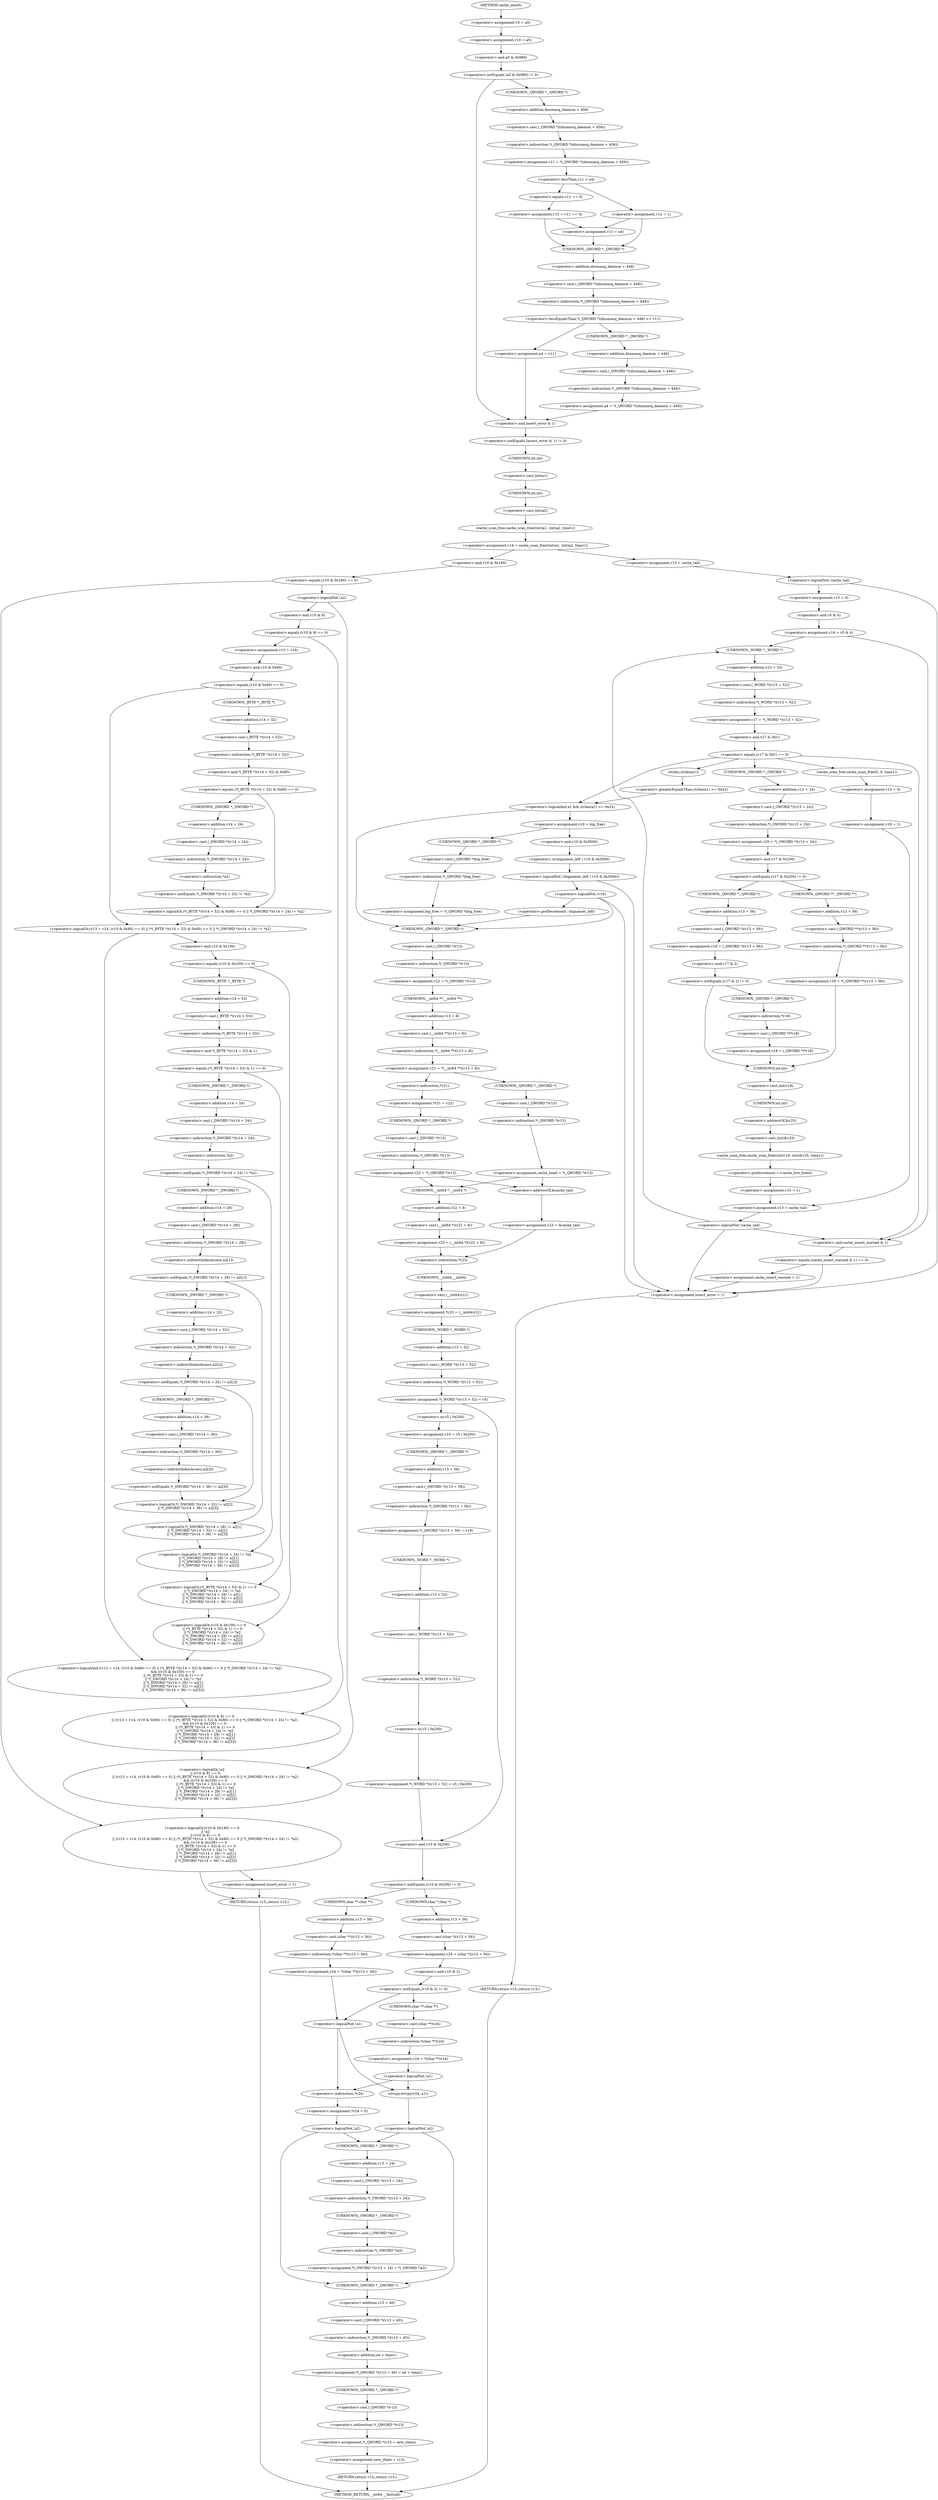 digraph cache_insert {  
"1000140" [label = "(<operator>.assignment,v5 = a5)" ]
"1000143" [label = "(<operator>.assignment,v10 = a5)" ]
"1000147" [label = "(<operator>.notEquals,(a5 & 0x980) != 0)" ]
"1000148" [label = "(<operator>.and,a5 & 0x980)" ]
"1000153" [label = "(<operator>.assignment,v11 = *(_QWORD *)(dnsmasq_daemon + 456))" ]
"1000155" [label = "(<operator>.indirection,*(_QWORD *)(dnsmasq_daemon + 456))" ]
"1000156" [label = "(<operator>.cast,(_QWORD *)(dnsmasq_daemon + 456))" ]
"1000157" [label = "(UNKNOWN,_QWORD *,_QWORD *)" ]
"1000158" [label = "(<operator>.addition,dnsmasq_daemon + 456)" ]
"1000162" [label = "(<operator>.lessThan,v11 < a4)" ]
"1000165" [label = "(<operator>.assignment,v12 = v11 == 0)" ]
"1000167" [label = "(<operator>.equals,v11 == 0)" ]
"1000171" [label = "(<operator>.assignment,v12 = 1)" ]
"1000176" [label = "(<operator>.assignment,v11 = a4)" ]
"1000180" [label = "(<operator>.lessEqualsThan,*(_QWORD *)(dnsmasq_daemon + 448) <= v11)" ]
"1000181" [label = "(<operator>.indirection,*(_QWORD *)(dnsmasq_daemon + 448))" ]
"1000182" [label = "(<operator>.cast,(_QWORD *)(dnsmasq_daemon + 448))" ]
"1000183" [label = "(UNKNOWN,_QWORD *,_QWORD *)" ]
"1000184" [label = "(<operator>.addition,dnsmasq_daemon + 448)" ]
"1000188" [label = "(<operator>.assignment,a4 = v11)" ]
"1000192" [label = "(<operator>.assignment,a4 = *(_QWORD *)(dnsmasq_daemon + 448))" ]
"1000194" [label = "(<operator>.indirection,*(_QWORD *)(dnsmasq_daemon + 448))" ]
"1000195" [label = "(<operator>.cast,(_QWORD *)(dnsmasq_daemon + 448))" ]
"1000196" [label = "(UNKNOWN,_QWORD *,_QWORD *)" ]
"1000197" [label = "(<operator>.addition,dnsmasq_daemon + 448)" ]
"1000201" [label = "(<operator>.notEquals,(insert_error & 1) != 0)" ]
"1000202" [label = "(<operator>.and,insert_error & 1)" ]
"1000207" [label = "(<operator>.assignment,v14 = cache_scan_free((int)a1, (int)a2, time1))" ]
"1000209" [label = "(cache_scan_free,cache_scan_free((int)a1, (int)a2, time1))" ]
"1000210" [label = "(<operator>.cast,(int)a1)" ]
"1000211" [label = "(UNKNOWN,int,int)" ]
"1000213" [label = "(<operator>.cast,(int)a2)" ]
"1000214" [label = "(UNKNOWN,int,int)" ]
"1000221" [label = "(<operator>.logicalOr,(v10 & 0x180) == 0\n      || !a2\n      || (v10 & 8) == 0\n      || ((v13 = v14, (v10 & 0x80) == 0) || (*(_BYTE *)(v14 + 52) & 0x80) == 0 || *(_DWORD *)(v14 + 24) != *a2)\n      && ((v10 & 0x100) == 0\n       || (*(_BYTE *)(v14 + 53) & 1) == 0\n       || *(_DWORD *)(v14 + 24) != *a2\n       || *(_DWORD *)(v14 + 28) != a2[1]\n       || *(_DWORD *)(v14 + 32) != a2[2]\n       || *(_DWORD *)(v14 + 36) != a2[3]))" ]
"1000222" [label = "(<operator>.equals,(v10 & 0x180) == 0)" ]
"1000223" [label = "(<operator>.and,v10 & 0x180)" ]
"1000227" [label = "(<operator>.logicalOr,!a2\n      || (v10 & 8) == 0\n      || ((v13 = v14, (v10 & 0x80) == 0) || (*(_BYTE *)(v14 + 52) & 0x80) == 0 || *(_DWORD *)(v14 + 24) != *a2)\n      && ((v10 & 0x100) == 0\n       || (*(_BYTE *)(v14 + 53) & 1) == 0\n       || *(_DWORD *)(v14 + 24) != *a2\n       || *(_DWORD *)(v14 + 28) != a2[1]\n       || *(_DWORD *)(v14 + 32) != a2[2]\n       || *(_DWORD *)(v14 + 36) != a2[3]))" ]
"1000228" [label = "(<operator>.logicalNot,!a2)" ]
"1000230" [label = "(<operator>.logicalOr,(v10 & 8) == 0\n      || ((v13 = v14, (v10 & 0x80) == 0) || (*(_BYTE *)(v14 + 52) & 0x80) == 0 || *(_DWORD *)(v14 + 24) != *a2)\n      && ((v10 & 0x100) == 0\n       || (*(_BYTE *)(v14 + 53) & 1) == 0\n       || *(_DWORD *)(v14 + 24) != *a2\n       || *(_DWORD *)(v14 + 28) != a2[1]\n       || *(_DWORD *)(v14 + 32) != a2[2]\n       || *(_DWORD *)(v14 + 36) != a2[3]))" ]
"1000231" [label = "(<operator>.equals,(v10 & 8) == 0)" ]
"1000232" [label = "(<operator>.and,v10 & 8)" ]
"1000236" [label = "(<operator>.logicalAnd,((v13 = v14, (v10 & 0x80) == 0) || (*(_BYTE *)(v14 + 52) & 0x80) == 0 || *(_DWORD *)(v14 + 24) != *a2)\n      && ((v10 & 0x100) == 0\n       || (*(_BYTE *)(v14 + 53) & 1) == 0\n       || *(_DWORD *)(v14 + 24) != *a2\n       || *(_DWORD *)(v14 + 28) != a2[1]\n       || *(_DWORD *)(v14 + 32) != a2[2]\n       || *(_DWORD *)(v14 + 36) != a2[3]))" ]
"1000237" [label = "(<operator>.logicalOr,(v13 = v14, (v10 & 0x80) == 0) || (*(_BYTE *)(v14 + 52) & 0x80) == 0 || *(_DWORD *)(v14 + 24) != *a2)" ]
"1000239" [label = "(<operator>.assignment,v13 = v14)" ]
"1000242" [label = "(<operator>.equals,(v10 & 0x80) == 0)" ]
"1000243" [label = "(<operator>.and,v10 & 0x80)" ]
"1000247" [label = "(<operator>.logicalOr,(*(_BYTE *)(v14 + 52) & 0x80) == 0 || *(_DWORD *)(v14 + 24) != *a2)" ]
"1000248" [label = "(<operator>.equals,(*(_BYTE *)(v14 + 52) & 0x80) == 0)" ]
"1000249" [label = "(<operator>.and,*(_BYTE *)(v14 + 52) & 0x80)" ]
"1000250" [label = "(<operator>.indirection,*(_BYTE *)(v14 + 52))" ]
"1000251" [label = "(<operator>.cast,(_BYTE *)(v14 + 52))" ]
"1000252" [label = "(UNKNOWN,_BYTE *,_BYTE *)" ]
"1000253" [label = "(<operator>.addition,v14 + 52)" ]
"1000258" [label = "(<operator>.notEquals,*(_DWORD *)(v14 + 24) != *a2)" ]
"1000259" [label = "(<operator>.indirection,*(_DWORD *)(v14 + 24))" ]
"1000260" [label = "(<operator>.cast,(_DWORD *)(v14 + 24))" ]
"1000261" [label = "(UNKNOWN,_DWORD *,_DWORD *)" ]
"1000262" [label = "(<operator>.addition,v14 + 24)" ]
"1000265" [label = "(<operator>.indirection,*a2)" ]
"1000267" [label = "(<operator>.logicalOr,(v10 & 0x100) == 0\n       || (*(_BYTE *)(v14 + 53) & 1) == 0\n       || *(_DWORD *)(v14 + 24) != *a2\n       || *(_DWORD *)(v14 + 28) != a2[1]\n       || *(_DWORD *)(v14 + 32) != a2[2]\n       || *(_DWORD *)(v14 + 36) != a2[3])" ]
"1000268" [label = "(<operator>.equals,(v10 & 0x100) == 0)" ]
"1000269" [label = "(<operator>.and,v10 & 0x100)" ]
"1000273" [label = "(<operator>.logicalOr,(*(_BYTE *)(v14 + 53) & 1) == 0\n       || *(_DWORD *)(v14 + 24) != *a2\n       || *(_DWORD *)(v14 + 28) != a2[1]\n       || *(_DWORD *)(v14 + 32) != a2[2]\n       || *(_DWORD *)(v14 + 36) != a2[3])" ]
"1000274" [label = "(<operator>.equals,(*(_BYTE *)(v14 + 53) & 1) == 0)" ]
"1000275" [label = "(<operator>.and,*(_BYTE *)(v14 + 53) & 1)" ]
"1000276" [label = "(<operator>.indirection,*(_BYTE *)(v14 + 53))" ]
"1000277" [label = "(<operator>.cast,(_BYTE *)(v14 + 53))" ]
"1000278" [label = "(UNKNOWN,_BYTE *,_BYTE *)" ]
"1000279" [label = "(<operator>.addition,v14 + 53)" ]
"1000284" [label = "(<operator>.logicalOr,*(_DWORD *)(v14 + 24) != *a2\n       || *(_DWORD *)(v14 + 28) != a2[1]\n       || *(_DWORD *)(v14 + 32) != a2[2]\n       || *(_DWORD *)(v14 + 36) != a2[3])" ]
"1000285" [label = "(<operator>.notEquals,*(_DWORD *)(v14 + 24) != *a2)" ]
"1000286" [label = "(<operator>.indirection,*(_DWORD *)(v14 + 24))" ]
"1000287" [label = "(<operator>.cast,(_DWORD *)(v14 + 24))" ]
"1000288" [label = "(UNKNOWN,_DWORD *,_DWORD *)" ]
"1000289" [label = "(<operator>.addition,v14 + 24)" ]
"1000292" [label = "(<operator>.indirection,*a2)" ]
"1000294" [label = "(<operator>.logicalOr,*(_DWORD *)(v14 + 28) != a2[1]\n       || *(_DWORD *)(v14 + 32) != a2[2]\n       || *(_DWORD *)(v14 + 36) != a2[3])" ]
"1000295" [label = "(<operator>.notEquals,*(_DWORD *)(v14 + 28) != a2[1])" ]
"1000296" [label = "(<operator>.indirection,*(_DWORD *)(v14 + 28))" ]
"1000297" [label = "(<operator>.cast,(_DWORD *)(v14 + 28))" ]
"1000298" [label = "(UNKNOWN,_DWORD *,_DWORD *)" ]
"1000299" [label = "(<operator>.addition,v14 + 28)" ]
"1000302" [label = "(<operator>.indirectIndexAccess,a2[1])" ]
"1000305" [label = "(<operator>.logicalOr,*(_DWORD *)(v14 + 32) != a2[2]\n       || *(_DWORD *)(v14 + 36) != a2[3])" ]
"1000306" [label = "(<operator>.notEquals,*(_DWORD *)(v14 + 32) != a2[2])" ]
"1000307" [label = "(<operator>.indirection,*(_DWORD *)(v14 + 32))" ]
"1000308" [label = "(<operator>.cast,(_DWORD *)(v14 + 32))" ]
"1000309" [label = "(UNKNOWN,_DWORD *,_DWORD *)" ]
"1000310" [label = "(<operator>.addition,v14 + 32)" ]
"1000313" [label = "(<operator>.indirectIndexAccess,a2[2])" ]
"1000316" [label = "(<operator>.notEquals,*(_DWORD *)(v14 + 36) != a2[3])" ]
"1000317" [label = "(<operator>.indirection,*(_DWORD *)(v14 + 36))" ]
"1000318" [label = "(<operator>.cast,(_DWORD *)(v14 + 36))" ]
"1000319" [label = "(UNKNOWN,_DWORD *,_DWORD *)" ]
"1000320" [label = "(<operator>.addition,v14 + 36)" ]
"1000323" [label = "(<operator>.indirectIndexAccess,a2[3])" ]
"1000328" [label = "(<operator>.assignment,insert_error = 1)" ]
"1000331" [label = "(RETURN,return v13;,return v13;)" ]
"1000333" [label = "(<operator>.assignment,v13 = cache_tail)" ]
"1000337" [label = "(<operator>.logicalNot,!cache_tail)" ]
"1000340" [label = "(<operator>.assignment,v15 = 0)" ]
"1000343" [label = "(<operator>.assignment,v16 = v5 & 4)" ]
"1000345" [label = "(<operator>.and,v5 & 4)" ]
"1000351" [label = "(<operator>.assignment,v17 = *(_WORD *)(v13 + 52))" ]
"1000353" [label = "(<operator>.indirection,*(_WORD *)(v13 + 52))" ]
"1000354" [label = "(<operator>.cast,(_WORD *)(v13 + 52))" ]
"1000355" [label = "(UNKNOWN,_WORD *,_WORD *)" ]
"1000356" [label = "(<operator>.addition,v13 + 52)" ]
"1000360" [label = "(<operator>.equals,(v17 & 0xC) == 0)" ]
"1000361" [label = "(<operator>.and,v17 & 0xC)" ]
"1000367" [label = "(<operator>.logicalAnd,a1 && strlen(a1) >= 0x32)" ]
"1000369" [label = "(<operator>.greaterEqualsThan,strlen(a1) >= 0x32)" ]
"1000370" [label = "(strlen,strlen(a1))" ]
"1000374" [label = "(<operator>.assignment,v19 = big_free)" ]
"1000380" [label = "(<operator>.assignment,big_free = *(_QWORD *)big_free)" ]
"1000382" [label = "(<operator>.indirection,*(_QWORD *)big_free)" ]
"1000383" [label = "(<operator>.cast,(_QWORD *)big_free)" ]
"1000384" [label = "(UNKNOWN,_QWORD *,_QWORD *)" ]
"1000389" [label = "(<operator>.logicalNot,!(bignames_left | v10 & 0x5000))" ]
"1000390" [label = "(<operator>.or,bignames_left | v10 & 0x5000)" ]
"1000392" [label = "(<operator>.and,v10 & 0x5000)" ]
"1000397" [label = "(<operator>.logicalNot,!v19)" ]
"1000402" [label = "(<operator>.preDecrement,--bignames_left)" ]
"1000407" [label = "(<operator>.assignment,v22 = *(_QWORD *)v13)" ]
"1000409" [label = "(<operator>.indirection,*(_QWORD *)v13)" ]
"1000410" [label = "(<operator>.cast,(_QWORD *)v13)" ]
"1000411" [label = "(UNKNOWN,_QWORD *,_QWORD *)" ]
"1000413" [label = "(<operator>.assignment,v21 = *(__int64 **)(v13 + 8))" ]
"1000415" [label = "(<operator>.indirection,*(__int64 **)(v13 + 8))" ]
"1000416" [label = "(<operator>.cast,(__int64 **)(v13 + 8))" ]
"1000417" [label = "(UNKNOWN,__int64 **,__int64 **)" ]
"1000418" [label = "(<operator>.addition,v13 + 8)" ]
"1000424" [label = "(<operator>.assignment,*v21 = v22)" ]
"1000425" [label = "(<operator>.indirection,*v21)" ]
"1000428" [label = "(<operator>.assignment,v22 = *(_QWORD *)v13)" ]
"1000430" [label = "(<operator>.indirection,*(_QWORD *)v13)" ]
"1000431" [label = "(<operator>.cast,(_QWORD *)v13)" ]
"1000432" [label = "(UNKNOWN,_QWORD *,_QWORD *)" ]
"1000436" [label = "(<operator>.assignment,cache_head = *(_QWORD *)v13)" ]
"1000438" [label = "(<operator>.indirection,*(_QWORD *)v13)" ]
"1000439" [label = "(<operator>.cast,(_QWORD *)v13)" ]
"1000440" [label = "(UNKNOWN,_QWORD *,_QWORD *)" ]
"1000444" [label = "(<operator>.assignment,v23 = (__int64 *)(v22 + 8))" ]
"1000446" [label = "(<operator>.cast,(__int64 *)(v22 + 8))" ]
"1000447" [label = "(UNKNOWN,__int64 *,__int64 *)" ]
"1000448" [label = "(<operator>.addition,v22 + 8)" ]
"1000452" [label = "(<operator>.assignment,v23 = &cache_tail)" ]
"1000454" [label = "(<operator>.addressOf,&cache_tail)" ]
"1000456" [label = "(<operator>.assignment,*v23 = (__int64)v21)" ]
"1000457" [label = "(<operator>.indirection,*v23)" ]
"1000459" [label = "(<operator>.cast,(__int64)v21)" ]
"1000460" [label = "(UNKNOWN,__int64,__int64)" ]
"1000462" [label = "(<operator>.assignment,*(_WORD *)(v13 + 52) = v5)" ]
"1000463" [label = "(<operator>.indirection,*(_WORD *)(v13 + 52))" ]
"1000464" [label = "(<operator>.cast,(_WORD *)(v13 + 52))" ]
"1000465" [label = "(UNKNOWN,_WORD *,_WORD *)" ]
"1000466" [label = "(<operator>.addition,v13 + 52)" ]
"1000473" [label = "(<operator>.assignment,v10 = v5 | 0x200)" ]
"1000475" [label = "(<operator>.or,v5 | 0x200)" ]
"1000478" [label = "(<operator>.assignment,*(_QWORD *)(v13 + 56) = v19)" ]
"1000479" [label = "(<operator>.indirection,*(_QWORD *)(v13 + 56))" ]
"1000480" [label = "(<operator>.cast,(_QWORD *)(v13 + 56))" ]
"1000481" [label = "(UNKNOWN,_QWORD *,_QWORD *)" ]
"1000482" [label = "(<operator>.addition,v13 + 56)" ]
"1000486" [label = "(<operator>.assignment,*(_WORD *)(v13 + 52) = v5 | 0x200)" ]
"1000487" [label = "(<operator>.indirection,*(_WORD *)(v13 + 52))" ]
"1000488" [label = "(<operator>.cast,(_WORD *)(v13 + 52))" ]
"1000489" [label = "(UNKNOWN,_WORD *,_WORD *)" ]
"1000490" [label = "(<operator>.addition,v13 + 52)" ]
"1000493" [label = "(<operator>.or,v5 | 0x200)" ]
"1000497" [label = "(<operator>.notEquals,(v10 & 0x200) != 0)" ]
"1000498" [label = "(<operator>.and,v10 & 0x200)" ]
"1000503" [label = "(<operator>.assignment,v24 = *(char **)(v13 + 56))" ]
"1000505" [label = "(<operator>.indirection,*(char **)(v13 + 56))" ]
"1000506" [label = "(<operator>.cast,(char **)(v13 + 56))" ]
"1000507" [label = "(UNKNOWN,char **,char **)" ]
"1000508" [label = "(<operator>.addition,v13 + 56)" ]
"1000513" [label = "(<operator>.assignment,v24 = (char *)(v13 + 56))" ]
"1000515" [label = "(<operator>.cast,(char *)(v13 + 56))" ]
"1000516" [label = "(UNKNOWN,char *,char *)" ]
"1000517" [label = "(<operator>.addition,v13 + 56)" ]
"1000521" [label = "(<operator>.notEquals,(v10 & 2) != 0)" ]
"1000522" [label = "(<operator>.and,v10 & 2)" ]
"1000527" [label = "(<operator>.assignment,v24 = *(char **)v24)" ]
"1000529" [label = "(<operator>.indirection,*(char **)v24)" ]
"1000530" [label = "(<operator>.cast,(char **)v24)" ]
"1000531" [label = "(UNKNOWN,char **,char **)" ]
"1000534" [label = "(<operator>.logicalNot,!a1)" ]
"1000538" [label = "(<operator>.assignment,*v24 = 0)" ]
"1000539" [label = "(<operator>.indirection,*v24)" ]
"1000543" [label = "(<operator>.logicalNot,!a2)" ]
"1000547" [label = "(<operator>.assignment,*(_QWORD *)(v13 + 40) = a4 + time1)" ]
"1000548" [label = "(<operator>.indirection,*(_QWORD *)(v13 + 40))" ]
"1000549" [label = "(<operator>.cast,(_QWORD *)(v13 + 40))" ]
"1000550" [label = "(UNKNOWN,_QWORD *,_QWORD *)" ]
"1000551" [label = "(<operator>.addition,v13 + 40)" ]
"1000554" [label = "(<operator>.addition,a4 + time1)" ]
"1000557" [label = "(<operator>.assignment,*(_QWORD *)v13 = new_chain)" ]
"1000558" [label = "(<operator>.indirection,*(_QWORD *)v13)" ]
"1000559" [label = "(<operator>.cast,(_QWORD *)v13)" ]
"1000560" [label = "(UNKNOWN,_QWORD *,_QWORD *)" ]
"1000563" [label = "(<operator>.assignment,new_chain = v13)" ]
"1000566" [label = "(RETURN,return v13;,return v13;)" ]
"1000569" [label = "(<operator>.assignment,*(_OWORD *)(v13 + 24) = *(_OWORD *)a2)" ]
"1000570" [label = "(<operator>.indirection,*(_OWORD *)(v13 + 24))" ]
"1000571" [label = "(<operator>.cast,(_OWORD *)(v13 + 24))" ]
"1000572" [label = "(UNKNOWN,_OWORD *,_OWORD *)" ]
"1000573" [label = "(<operator>.addition,v13 + 24)" ]
"1000576" [label = "(<operator>.indirection,*(_OWORD *)a2)" ]
"1000577" [label = "(<operator>.cast,(_OWORD *)a2)" ]
"1000578" [label = "(UNKNOWN,_OWORD *,_OWORD *)" ]
"1000582" [label = "(strcpy,strcpy(v24, a1))" ]
"1000586" [label = "(<operator>.logicalNot,!a2)" ]
"1000591" [label = "(<operator>.logicalNot,!a1)" ]
"1000601" [label = "(<operator>.assignment,v25 = *(_OWORD *)(v13 + 24))" ]
"1000603" [label = "(<operator>.indirection,*(_OWORD *)(v13 + 24))" ]
"1000604" [label = "(<operator>.cast,(_OWORD *)(v13 + 24))" ]
"1000605" [label = "(UNKNOWN,_OWORD *,_OWORD *)" ]
"1000606" [label = "(<operator>.addition,v13 + 24)" ]
"1000610" [label = "(<operator>.notEquals,(v17 & 0x200) != 0)" ]
"1000611" [label = "(<operator>.and,v17 & 0x200)" ]
"1000616" [label = "(<operator>.assignment,v18 = *(_QWORD **)(v13 + 56))" ]
"1000618" [label = "(<operator>.indirection,*(_QWORD **)(v13 + 56))" ]
"1000619" [label = "(<operator>.cast,(_QWORD **)(v13 + 56))" ]
"1000620" [label = "(UNKNOWN,_QWORD **,_QWORD **)" ]
"1000621" [label = "(<operator>.addition,v13 + 56)" ]
"1000626" [label = "(<operator>.assignment,v18 = (_QWORD *)(v13 + 56))" ]
"1000628" [label = "(<operator>.cast,(_QWORD *)(v13 + 56))" ]
"1000629" [label = "(UNKNOWN,_QWORD *,_QWORD *)" ]
"1000630" [label = "(<operator>.addition,v13 + 56)" ]
"1000634" [label = "(<operator>.notEquals,(v17 & 2) != 0)" ]
"1000635" [label = "(<operator>.and,v17 & 2)" ]
"1000639" [label = "(<operator>.assignment,v18 = (_QWORD *)*v18)" ]
"1000641" [label = "(<operator>.cast,(_QWORD *)*v18)" ]
"1000642" [label = "(UNKNOWN,_QWORD *,_QWORD *)" ]
"1000643" [label = "(<operator>.indirection,*v18)" ]
"1000645" [label = "(cache_scan_free,cache_scan_free((int)v18, (int)&v25, time1))" ]
"1000646" [label = "(<operator>.cast,(int)v18)" ]
"1000647" [label = "(UNKNOWN,int,int)" ]
"1000649" [label = "(<operator>.cast,(int)&v25)" ]
"1000650" [label = "(UNKNOWN,int,int)" ]
"1000651" [label = "(<operator>.addressOf,&v25)" ]
"1000654" [label = "(<operator>.preIncrement,++cache_live_freed)" ]
"1000656" [label = "(<operator>.assignment,v15 = 1)" ]
"1000661" [label = "(cache_scan_free,cache_scan_free(0, 0, time1))" ]
"1000665" [label = "(<operator>.assignment,v15 = 0)" ]
"1000668" [label = "(<operator>.assignment,v16 = 1)" ]
"1000671" [label = "(<operator>.assignment,v13 = cache_tail)" ]
"1000675" [label = "(<operator>.logicalNot,!cache_tail)" ]
"1000679" [label = "(<operator>.equals,(cache_insert_warned & 1) == 0)" ]
"1000680" [label = "(<operator>.and,cache_insert_warned & 1)" ]
"1000685" [label = "(<operator>.assignment,cache_insert_warned = 1)" ]
"1000690" [label = "(<operator>.assignment,insert_error = 1)" ]
"1000693" [label = "(RETURN,return v13;,return v13;)" ]
"1000117" [label = "(METHOD,cache_insert)" ]
"1000695" [label = "(METHOD_RETURN,__int64 __fastcall)" ]
  "1000140" -> "1000143" 
  "1000143" -> "1000148" 
  "1000147" -> "1000157" 
  "1000147" -> "1000202" 
  "1000148" -> "1000147" 
  "1000153" -> "1000162" 
  "1000155" -> "1000153" 
  "1000156" -> "1000155" 
  "1000157" -> "1000158" 
  "1000158" -> "1000156" 
  "1000162" -> "1000167" 
  "1000162" -> "1000171" 
  "1000165" -> "1000183" 
  "1000165" -> "1000176" 
  "1000167" -> "1000165" 
  "1000171" -> "1000183" 
  "1000171" -> "1000176" 
  "1000176" -> "1000183" 
  "1000180" -> "1000188" 
  "1000180" -> "1000196" 
  "1000181" -> "1000180" 
  "1000182" -> "1000181" 
  "1000183" -> "1000184" 
  "1000184" -> "1000182" 
  "1000188" -> "1000202" 
  "1000192" -> "1000202" 
  "1000194" -> "1000192" 
  "1000195" -> "1000194" 
  "1000196" -> "1000197" 
  "1000197" -> "1000195" 
  "1000201" -> "1000211" 
  "1000202" -> "1000201" 
  "1000207" -> "1000223" 
  "1000207" -> "1000333" 
  "1000209" -> "1000207" 
  "1000210" -> "1000214" 
  "1000211" -> "1000210" 
  "1000213" -> "1000209" 
  "1000214" -> "1000213" 
  "1000221" -> "1000328" 
  "1000221" -> "1000331" 
  "1000222" -> "1000221" 
  "1000222" -> "1000228" 
  "1000223" -> "1000222" 
  "1000227" -> "1000221" 
  "1000228" -> "1000227" 
  "1000228" -> "1000232" 
  "1000230" -> "1000227" 
  "1000231" -> "1000230" 
  "1000231" -> "1000239" 
  "1000232" -> "1000231" 
  "1000236" -> "1000230" 
  "1000237" -> "1000236" 
  "1000237" -> "1000269" 
  "1000239" -> "1000243" 
  "1000242" -> "1000252" 
  "1000242" -> "1000237" 
  "1000243" -> "1000242" 
  "1000247" -> "1000237" 
  "1000248" -> "1000261" 
  "1000248" -> "1000247" 
  "1000249" -> "1000248" 
  "1000250" -> "1000249" 
  "1000251" -> "1000250" 
  "1000252" -> "1000253" 
  "1000253" -> "1000251" 
  "1000258" -> "1000247" 
  "1000259" -> "1000265" 
  "1000260" -> "1000259" 
  "1000261" -> "1000262" 
  "1000262" -> "1000260" 
  "1000265" -> "1000258" 
  "1000267" -> "1000236" 
  "1000268" -> "1000278" 
  "1000268" -> "1000267" 
  "1000269" -> "1000268" 
  "1000273" -> "1000267" 
  "1000274" -> "1000288" 
  "1000274" -> "1000273" 
  "1000275" -> "1000274" 
  "1000276" -> "1000275" 
  "1000277" -> "1000276" 
  "1000278" -> "1000279" 
  "1000279" -> "1000277" 
  "1000284" -> "1000273" 
  "1000285" -> "1000298" 
  "1000285" -> "1000284" 
  "1000286" -> "1000292" 
  "1000287" -> "1000286" 
  "1000288" -> "1000289" 
  "1000289" -> "1000287" 
  "1000292" -> "1000285" 
  "1000294" -> "1000284" 
  "1000295" -> "1000309" 
  "1000295" -> "1000294" 
  "1000296" -> "1000302" 
  "1000297" -> "1000296" 
  "1000298" -> "1000299" 
  "1000299" -> "1000297" 
  "1000302" -> "1000295" 
  "1000305" -> "1000294" 
  "1000306" -> "1000319" 
  "1000306" -> "1000305" 
  "1000307" -> "1000313" 
  "1000308" -> "1000307" 
  "1000309" -> "1000310" 
  "1000310" -> "1000308" 
  "1000313" -> "1000306" 
  "1000316" -> "1000305" 
  "1000317" -> "1000323" 
  "1000318" -> "1000317" 
  "1000319" -> "1000320" 
  "1000320" -> "1000318" 
  "1000323" -> "1000316" 
  "1000328" -> "1000331" 
  "1000331" -> "1000695" 
  "1000333" -> "1000337" 
  "1000337" -> "1000690" 
  "1000337" -> "1000340" 
  "1000340" -> "1000345" 
  "1000343" -> "1000355" 
  "1000343" -> "1000680" 
  "1000345" -> "1000343" 
  "1000351" -> "1000361" 
  "1000353" -> "1000351" 
  "1000354" -> "1000353" 
  "1000355" -> "1000356" 
  "1000356" -> "1000354" 
  "1000360" -> "1000367" 
  "1000360" -> "1000370" 
  "1000360" -> "1000680" 
  "1000360" -> "1000605" 
  "1000360" -> "1000661" 
  "1000361" -> "1000360" 
  "1000367" -> "1000374" 
  "1000367" -> "1000411" 
  "1000369" -> "1000367" 
  "1000370" -> "1000369" 
  "1000374" -> "1000384" 
  "1000374" -> "1000392" 
  "1000380" -> "1000411" 
  "1000382" -> "1000380" 
  "1000383" -> "1000382" 
  "1000384" -> "1000383" 
  "1000389" -> "1000690" 
  "1000389" -> "1000397" 
  "1000390" -> "1000389" 
  "1000392" -> "1000390" 
  "1000397" -> "1000690" 
  "1000397" -> "1000402" 
  "1000397" -> "1000411" 
  "1000402" -> "1000411" 
  "1000407" -> "1000417" 
  "1000409" -> "1000407" 
  "1000410" -> "1000409" 
  "1000411" -> "1000410" 
  "1000413" -> "1000425" 
  "1000413" -> "1000440" 
  "1000415" -> "1000413" 
  "1000416" -> "1000415" 
  "1000417" -> "1000418" 
  "1000418" -> "1000416" 
  "1000424" -> "1000432" 
  "1000425" -> "1000424" 
  "1000428" -> "1000447" 
  "1000428" -> "1000454" 
  "1000430" -> "1000428" 
  "1000431" -> "1000430" 
  "1000432" -> "1000431" 
  "1000436" -> "1000447" 
  "1000436" -> "1000454" 
  "1000438" -> "1000436" 
  "1000439" -> "1000438" 
  "1000440" -> "1000439" 
  "1000444" -> "1000457" 
  "1000446" -> "1000444" 
  "1000447" -> "1000448" 
  "1000448" -> "1000446" 
  "1000452" -> "1000457" 
  "1000454" -> "1000452" 
  "1000456" -> "1000465" 
  "1000457" -> "1000460" 
  "1000459" -> "1000456" 
  "1000460" -> "1000459" 
  "1000462" -> "1000475" 
  "1000462" -> "1000498" 
  "1000463" -> "1000462" 
  "1000464" -> "1000463" 
  "1000465" -> "1000466" 
  "1000466" -> "1000464" 
  "1000473" -> "1000481" 
  "1000475" -> "1000473" 
  "1000478" -> "1000489" 
  "1000479" -> "1000478" 
  "1000480" -> "1000479" 
  "1000481" -> "1000482" 
  "1000482" -> "1000480" 
  "1000486" -> "1000498" 
  "1000487" -> "1000493" 
  "1000488" -> "1000487" 
  "1000489" -> "1000490" 
  "1000490" -> "1000488" 
  "1000493" -> "1000486" 
  "1000497" -> "1000507" 
  "1000497" -> "1000516" 
  "1000498" -> "1000497" 
  "1000503" -> "1000591" 
  "1000505" -> "1000503" 
  "1000506" -> "1000505" 
  "1000507" -> "1000508" 
  "1000508" -> "1000506" 
  "1000513" -> "1000522" 
  "1000515" -> "1000513" 
  "1000516" -> "1000517" 
  "1000517" -> "1000515" 
  "1000521" -> "1000531" 
  "1000521" -> "1000591" 
  "1000522" -> "1000521" 
  "1000527" -> "1000534" 
  "1000529" -> "1000527" 
  "1000530" -> "1000529" 
  "1000531" -> "1000530" 
  "1000534" -> "1000539" 
  "1000534" -> "1000582" 
  "1000538" -> "1000543" 
  "1000539" -> "1000538" 
  "1000543" -> "1000550" 
  "1000543" -> "1000572" 
  "1000547" -> "1000560" 
  "1000548" -> "1000554" 
  "1000549" -> "1000548" 
  "1000550" -> "1000551" 
  "1000551" -> "1000549" 
  "1000554" -> "1000547" 
  "1000557" -> "1000563" 
  "1000558" -> "1000557" 
  "1000559" -> "1000558" 
  "1000560" -> "1000559" 
  "1000563" -> "1000566" 
  "1000566" -> "1000695" 
  "1000569" -> "1000550" 
  "1000570" -> "1000578" 
  "1000571" -> "1000570" 
  "1000572" -> "1000573" 
  "1000573" -> "1000571" 
  "1000576" -> "1000569" 
  "1000577" -> "1000576" 
  "1000578" -> "1000577" 
  "1000582" -> "1000586" 
  "1000586" -> "1000550" 
  "1000586" -> "1000572" 
  "1000591" -> "1000539" 
  "1000591" -> "1000582" 
  "1000601" -> "1000611" 
  "1000603" -> "1000601" 
  "1000604" -> "1000603" 
  "1000605" -> "1000606" 
  "1000606" -> "1000604" 
  "1000610" -> "1000620" 
  "1000610" -> "1000629" 
  "1000611" -> "1000610" 
  "1000616" -> "1000647" 
  "1000618" -> "1000616" 
  "1000619" -> "1000618" 
  "1000620" -> "1000621" 
  "1000621" -> "1000619" 
  "1000626" -> "1000635" 
  "1000628" -> "1000626" 
  "1000629" -> "1000630" 
  "1000630" -> "1000628" 
  "1000634" -> "1000647" 
  "1000634" -> "1000642" 
  "1000635" -> "1000634" 
  "1000639" -> "1000647" 
  "1000641" -> "1000639" 
  "1000642" -> "1000643" 
  "1000643" -> "1000641" 
  "1000645" -> "1000654" 
  "1000646" -> "1000650" 
  "1000647" -> "1000646" 
  "1000649" -> "1000645" 
  "1000650" -> "1000651" 
  "1000651" -> "1000649" 
  "1000654" -> "1000656" 
  "1000656" -> "1000671" 
  "1000661" -> "1000665" 
  "1000665" -> "1000668" 
  "1000668" -> "1000671" 
  "1000671" -> "1000675" 
  "1000675" -> "1000355" 
  "1000675" -> "1000680" 
  "1000675" -> "1000690" 
  "1000679" -> "1000685" 
  "1000679" -> "1000690" 
  "1000680" -> "1000679" 
  "1000685" -> "1000690" 
  "1000690" -> "1000693" 
  "1000693" -> "1000695" 
  "1000117" -> "1000140" 
}
